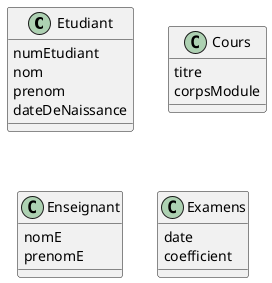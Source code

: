 @startuml
class Etudiant {
    numEtudiant
    nom
    prenom
    dateDeNaissance
} 

class Cours {
    titre
    corpsModule
}

 class Enseignant {
     nomE
     prenomE
 }

 class Examens {
     date
     coefficient
 }
@enduml
